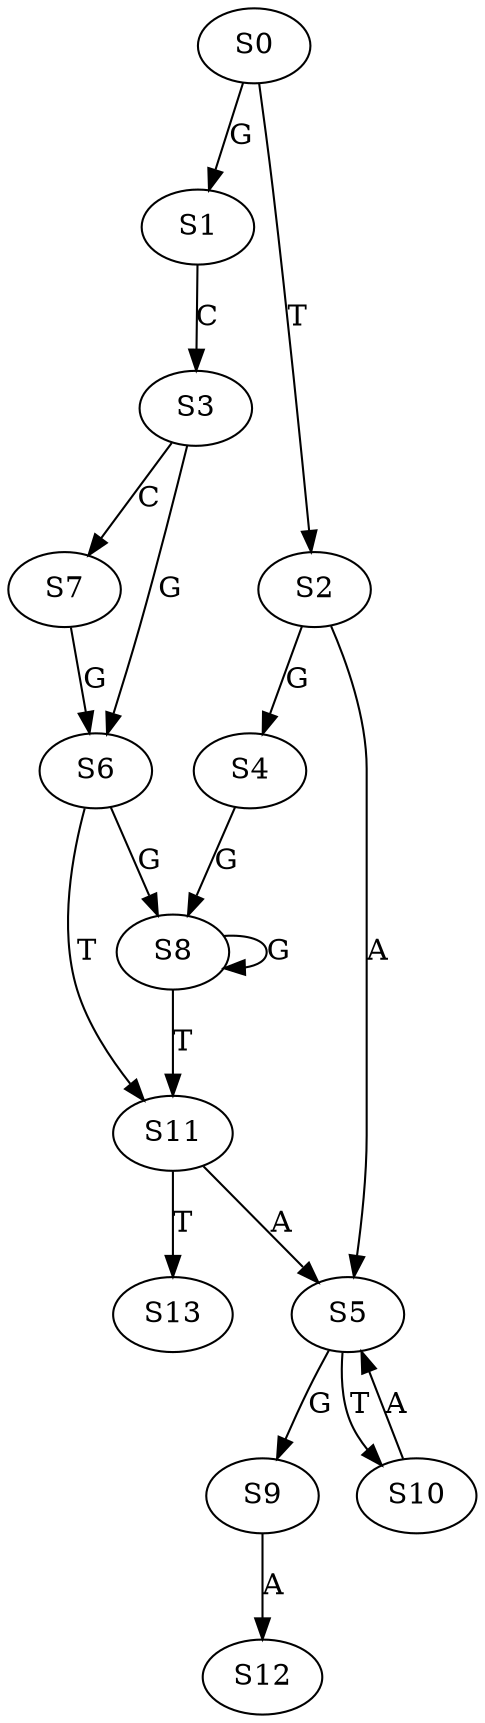 strict digraph  {
	S0 -> S1 [ label = G ];
	S0 -> S2 [ label = T ];
	S1 -> S3 [ label = C ];
	S2 -> S4 [ label = G ];
	S2 -> S5 [ label = A ];
	S3 -> S6 [ label = G ];
	S3 -> S7 [ label = C ];
	S4 -> S8 [ label = G ];
	S5 -> S9 [ label = G ];
	S5 -> S10 [ label = T ];
	S6 -> S8 [ label = G ];
	S6 -> S11 [ label = T ];
	S7 -> S6 [ label = G ];
	S8 -> S11 [ label = T ];
	S8 -> S8 [ label = G ];
	S9 -> S12 [ label = A ];
	S10 -> S5 [ label = A ];
	S11 -> S13 [ label = T ];
	S11 -> S5 [ label = A ];
}
